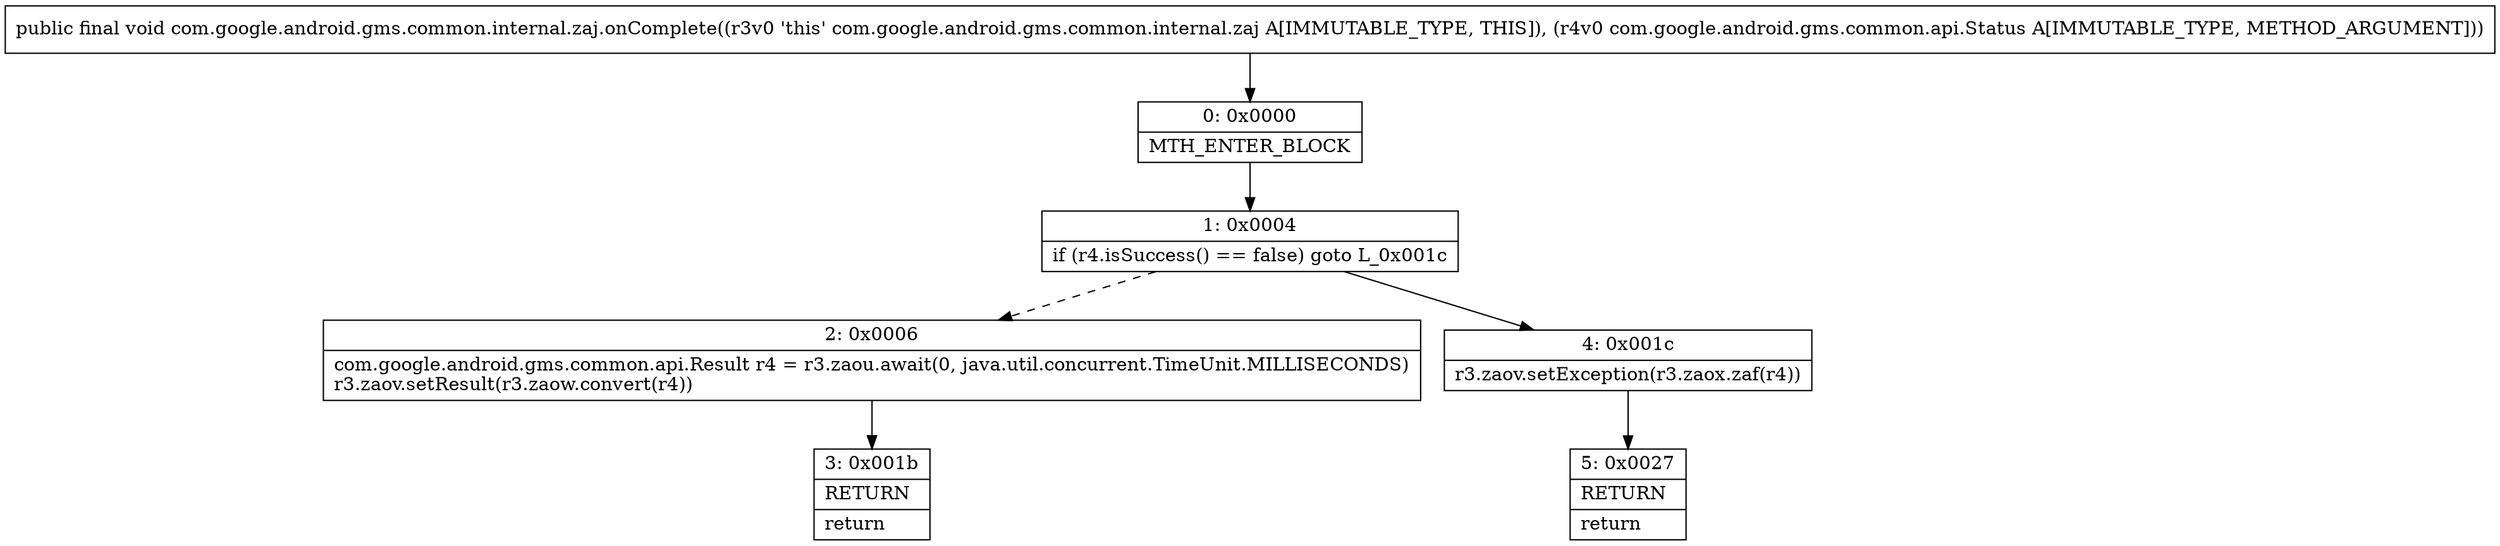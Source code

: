 digraph "CFG forcom.google.android.gms.common.internal.zaj.onComplete(Lcom\/google\/android\/gms\/common\/api\/Status;)V" {
Node_0 [shape=record,label="{0\:\ 0x0000|MTH_ENTER_BLOCK\l}"];
Node_1 [shape=record,label="{1\:\ 0x0004|if (r4.isSuccess() == false) goto L_0x001c\l}"];
Node_2 [shape=record,label="{2\:\ 0x0006|com.google.android.gms.common.api.Result r4 = r3.zaou.await(0, java.util.concurrent.TimeUnit.MILLISECONDS)\lr3.zaov.setResult(r3.zaow.convert(r4))\l}"];
Node_3 [shape=record,label="{3\:\ 0x001b|RETURN\l|return\l}"];
Node_4 [shape=record,label="{4\:\ 0x001c|r3.zaov.setException(r3.zaox.zaf(r4))\l}"];
Node_5 [shape=record,label="{5\:\ 0x0027|RETURN\l|return\l}"];
MethodNode[shape=record,label="{public final void com.google.android.gms.common.internal.zaj.onComplete((r3v0 'this' com.google.android.gms.common.internal.zaj A[IMMUTABLE_TYPE, THIS]), (r4v0 com.google.android.gms.common.api.Status A[IMMUTABLE_TYPE, METHOD_ARGUMENT])) }"];
MethodNode -> Node_0;
Node_0 -> Node_1;
Node_1 -> Node_2[style=dashed];
Node_1 -> Node_4;
Node_2 -> Node_3;
Node_4 -> Node_5;
}

